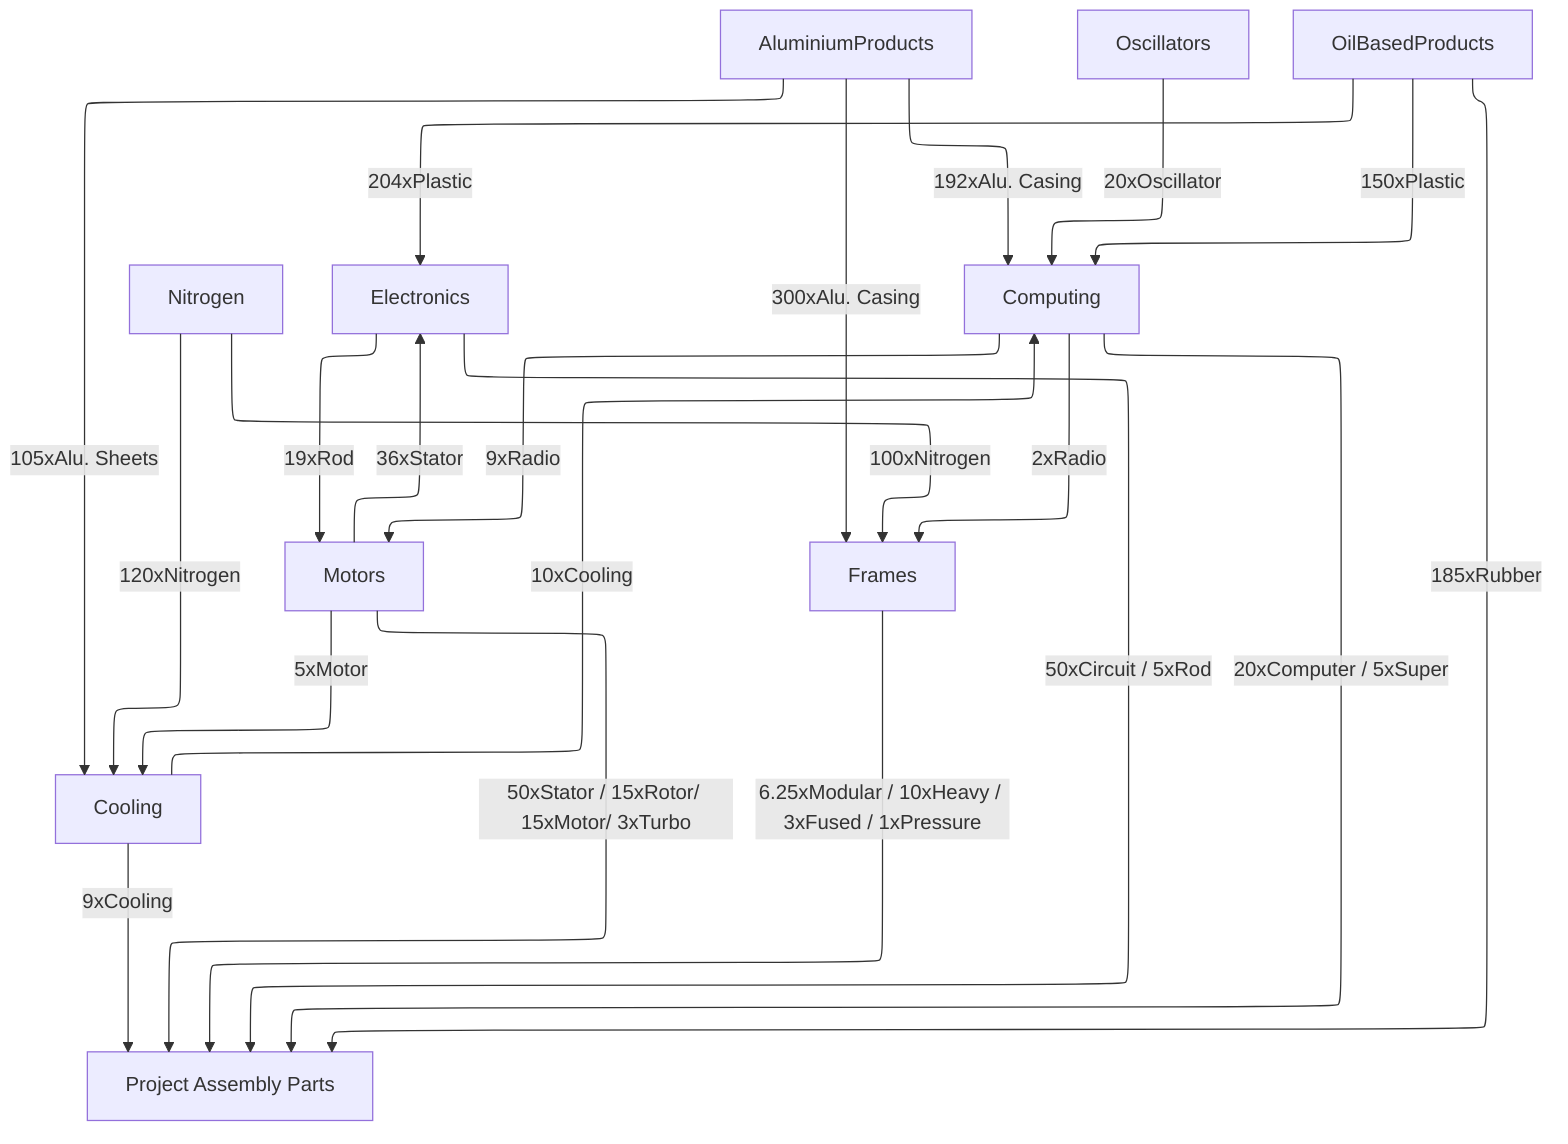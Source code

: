 ---
config:
  layout: elk
---

flowchart TD

    AluminiumProducts

    Oscillators

    Nitrogen


    Electronics -- 19xRod --> Motors
    Computing -- 9xRadio --> Motors
    Motors

    AluminiumProducts -- 300xAlu. Casing --> Frames
    Computing -- 2xRadio --> Frames
    Nitrogen -- 100xNitrogen --> Frames
    Frames

    OilBasedProducts -- 204xPlastic --> Electronics
    Motors -- 36xStator --> Electronics
    Electronics

    AluminiumProducts -- 105xAlu. Sheets --> Cooling
    Motors -- 5xMotor --> Cooling
    Nitrogen -- 120xNitrogen --> Cooling
    Cooling

    OilBasedProducts -- 150xPlastic --> Computing
    Oscillators -- 20xOscillator --> Computing
    AluminiumProducts -- 192xAlu. Casing --> Computing
    Cooling -- 10xCooling--> Computing
    Computing

    OilBasedProducts -- 185xRubber --> ProjectAssembly
    Motors -- 50xStator / 15xRotor/ 15xMotor/ 3xTurbo --> ProjectAssembly
    Frames -- 6.25xModular / 10xHeavy / 3xFused / 1xPressure --> ProjectAssembly
    Electronics -- 50xCircuit / 5xRod --> ProjectAssembly
    Cooling -- 9xCooling--> ProjectAssembly
    Computing -- 20xComputer / 5xSuper --> ProjectAssembly
    ProjectAssembly["Project Assembly Parts"]